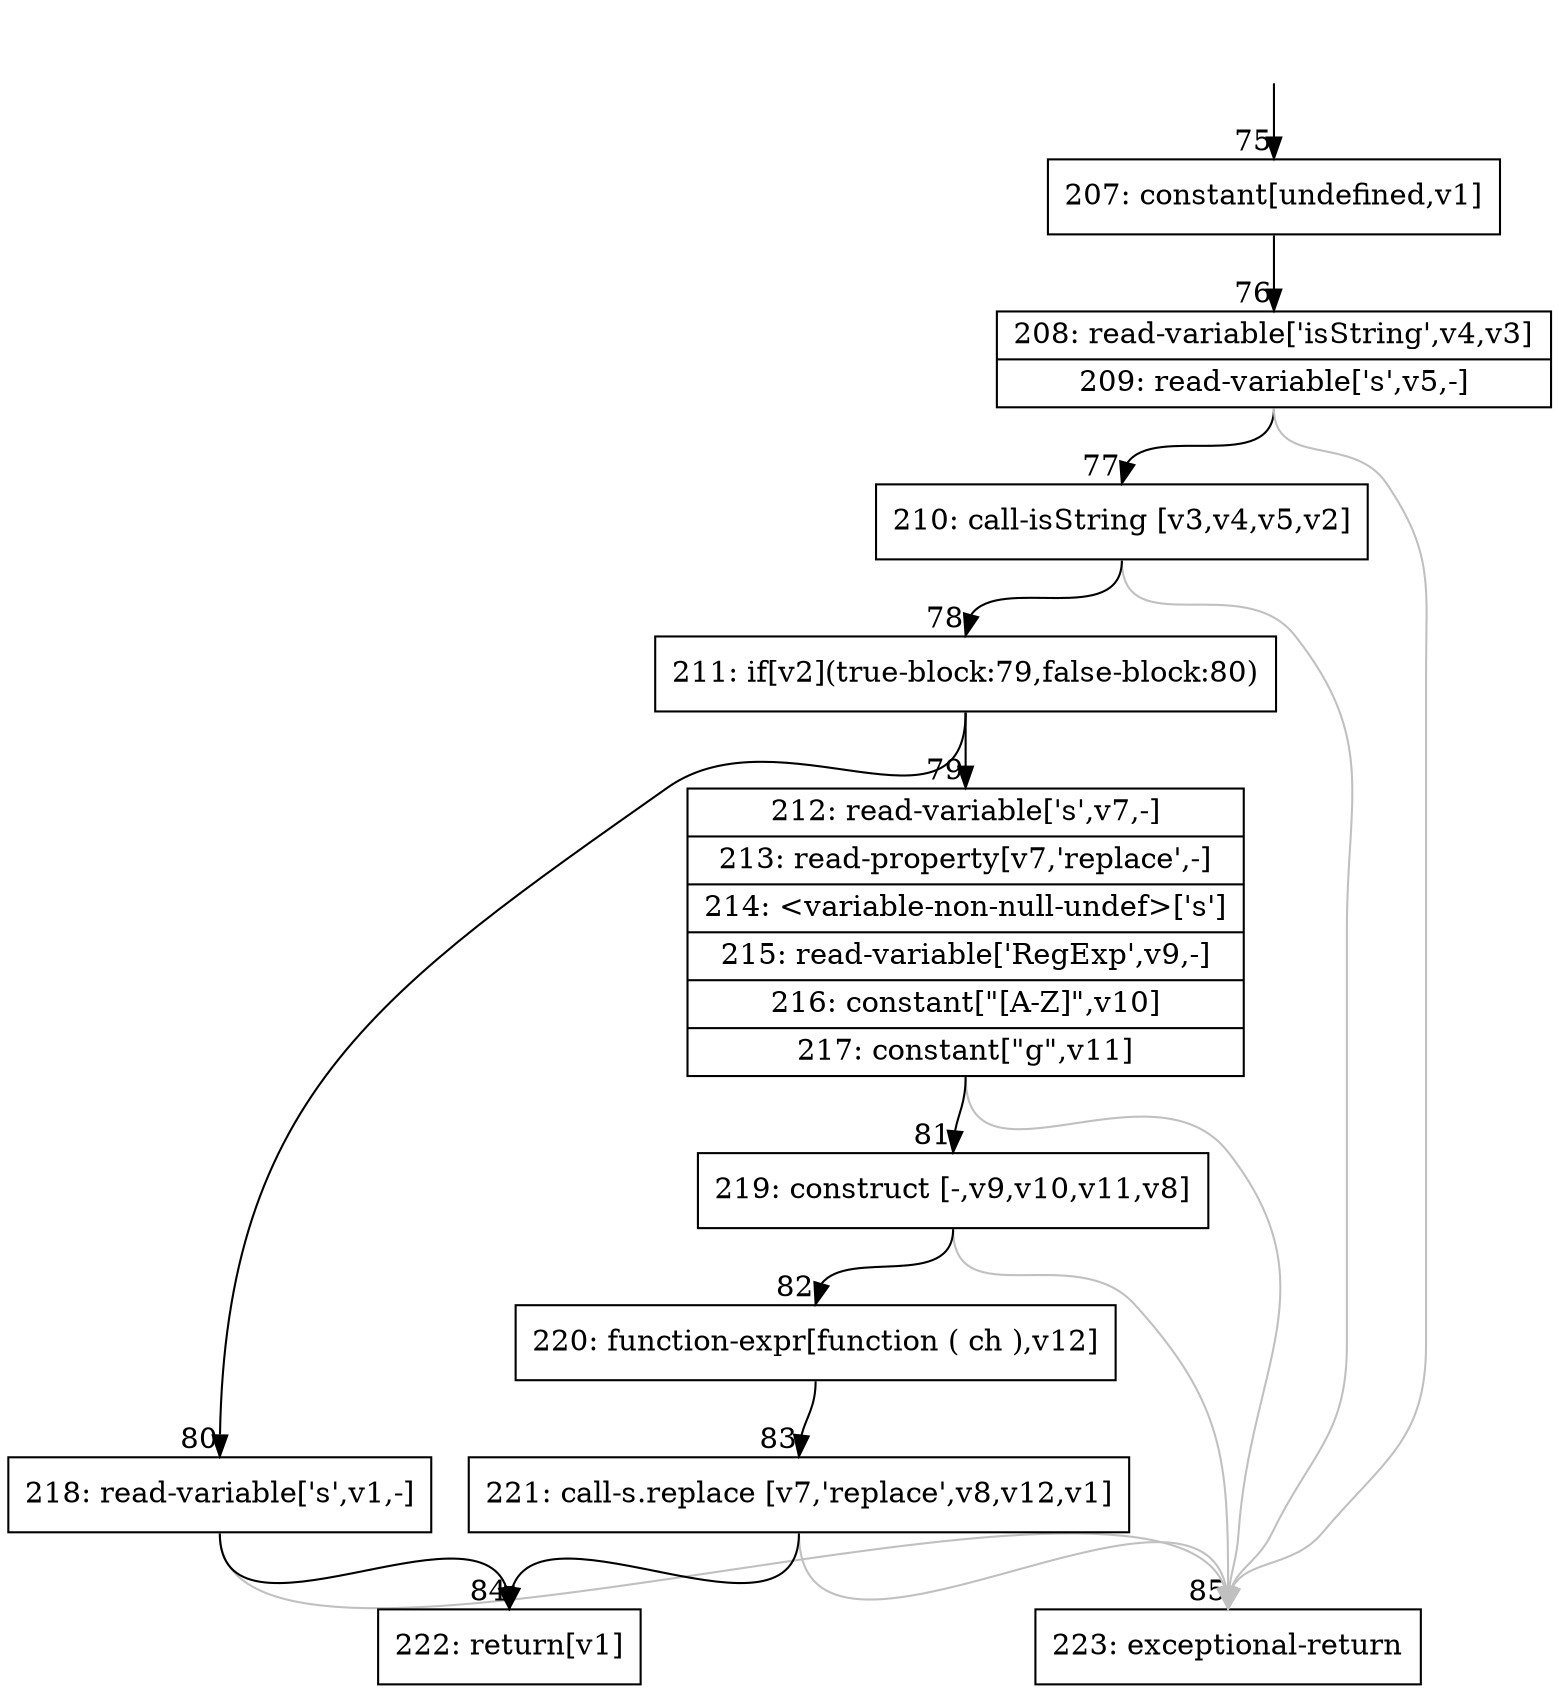 digraph {
rankdir="TD"
BB_entry7[shape=none,label=""];
BB_entry7 -> BB75 [tailport=s, headport=n, headlabel="    75"]
BB75 [shape=record label="{207: constant[undefined,v1]}" ] 
BB75 -> BB76 [tailport=s, headport=n, headlabel="      76"]
BB76 [shape=record label="{208: read-variable['isString',v4,v3]|209: read-variable['s',v5,-]}" ] 
BB76 -> BB77 [tailport=s, headport=n, headlabel="      77"]
BB76 -> BB85 [tailport=s, headport=n, color=gray, headlabel="      85"]
BB77 [shape=record label="{210: call-isString [v3,v4,v5,v2]}" ] 
BB77 -> BB78 [tailport=s, headport=n, headlabel="      78"]
BB77 -> BB85 [tailport=s, headport=n, color=gray]
BB78 [shape=record label="{211: if[v2](true-block:79,false-block:80)}" ] 
BB78 -> BB79 [tailport=s, headport=n, headlabel="      79"]
BB78 -> BB80 [tailport=s, headport=n, headlabel="      80"]
BB79 [shape=record label="{212: read-variable['s',v7,-]|213: read-property[v7,'replace',-]|214: \<variable-non-null-undef\>['s']|215: read-variable['RegExp',v9,-]|216: constant[\"[A-Z]\",v10]|217: constant[\"g\",v11]}" ] 
BB79 -> BB81 [tailport=s, headport=n, headlabel="      81"]
BB79 -> BB85 [tailport=s, headport=n, color=gray]
BB80 [shape=record label="{218: read-variable['s',v1,-]}" ] 
BB80 -> BB84 [tailport=s, headport=n, headlabel="      84"]
BB80 -> BB85 [tailport=s, headport=n, color=gray]
BB81 [shape=record label="{219: construct [-,v9,v10,v11,v8]}" ] 
BB81 -> BB82 [tailport=s, headport=n, headlabel="      82"]
BB81 -> BB85 [tailport=s, headport=n, color=gray]
BB82 [shape=record label="{220: function-expr[function ( ch ),v12]}" ] 
BB82 -> BB83 [tailport=s, headport=n, headlabel="      83"]
BB83 [shape=record label="{221: call-s.replace [v7,'replace',v8,v12,v1]}" ] 
BB83 -> BB84 [tailport=s, headport=n]
BB83 -> BB85 [tailport=s, headport=n, color=gray]
BB84 [shape=record label="{222: return[v1]}" ] 
BB85 [shape=record label="{223: exceptional-return}" ] 
//#$~ 221
}
